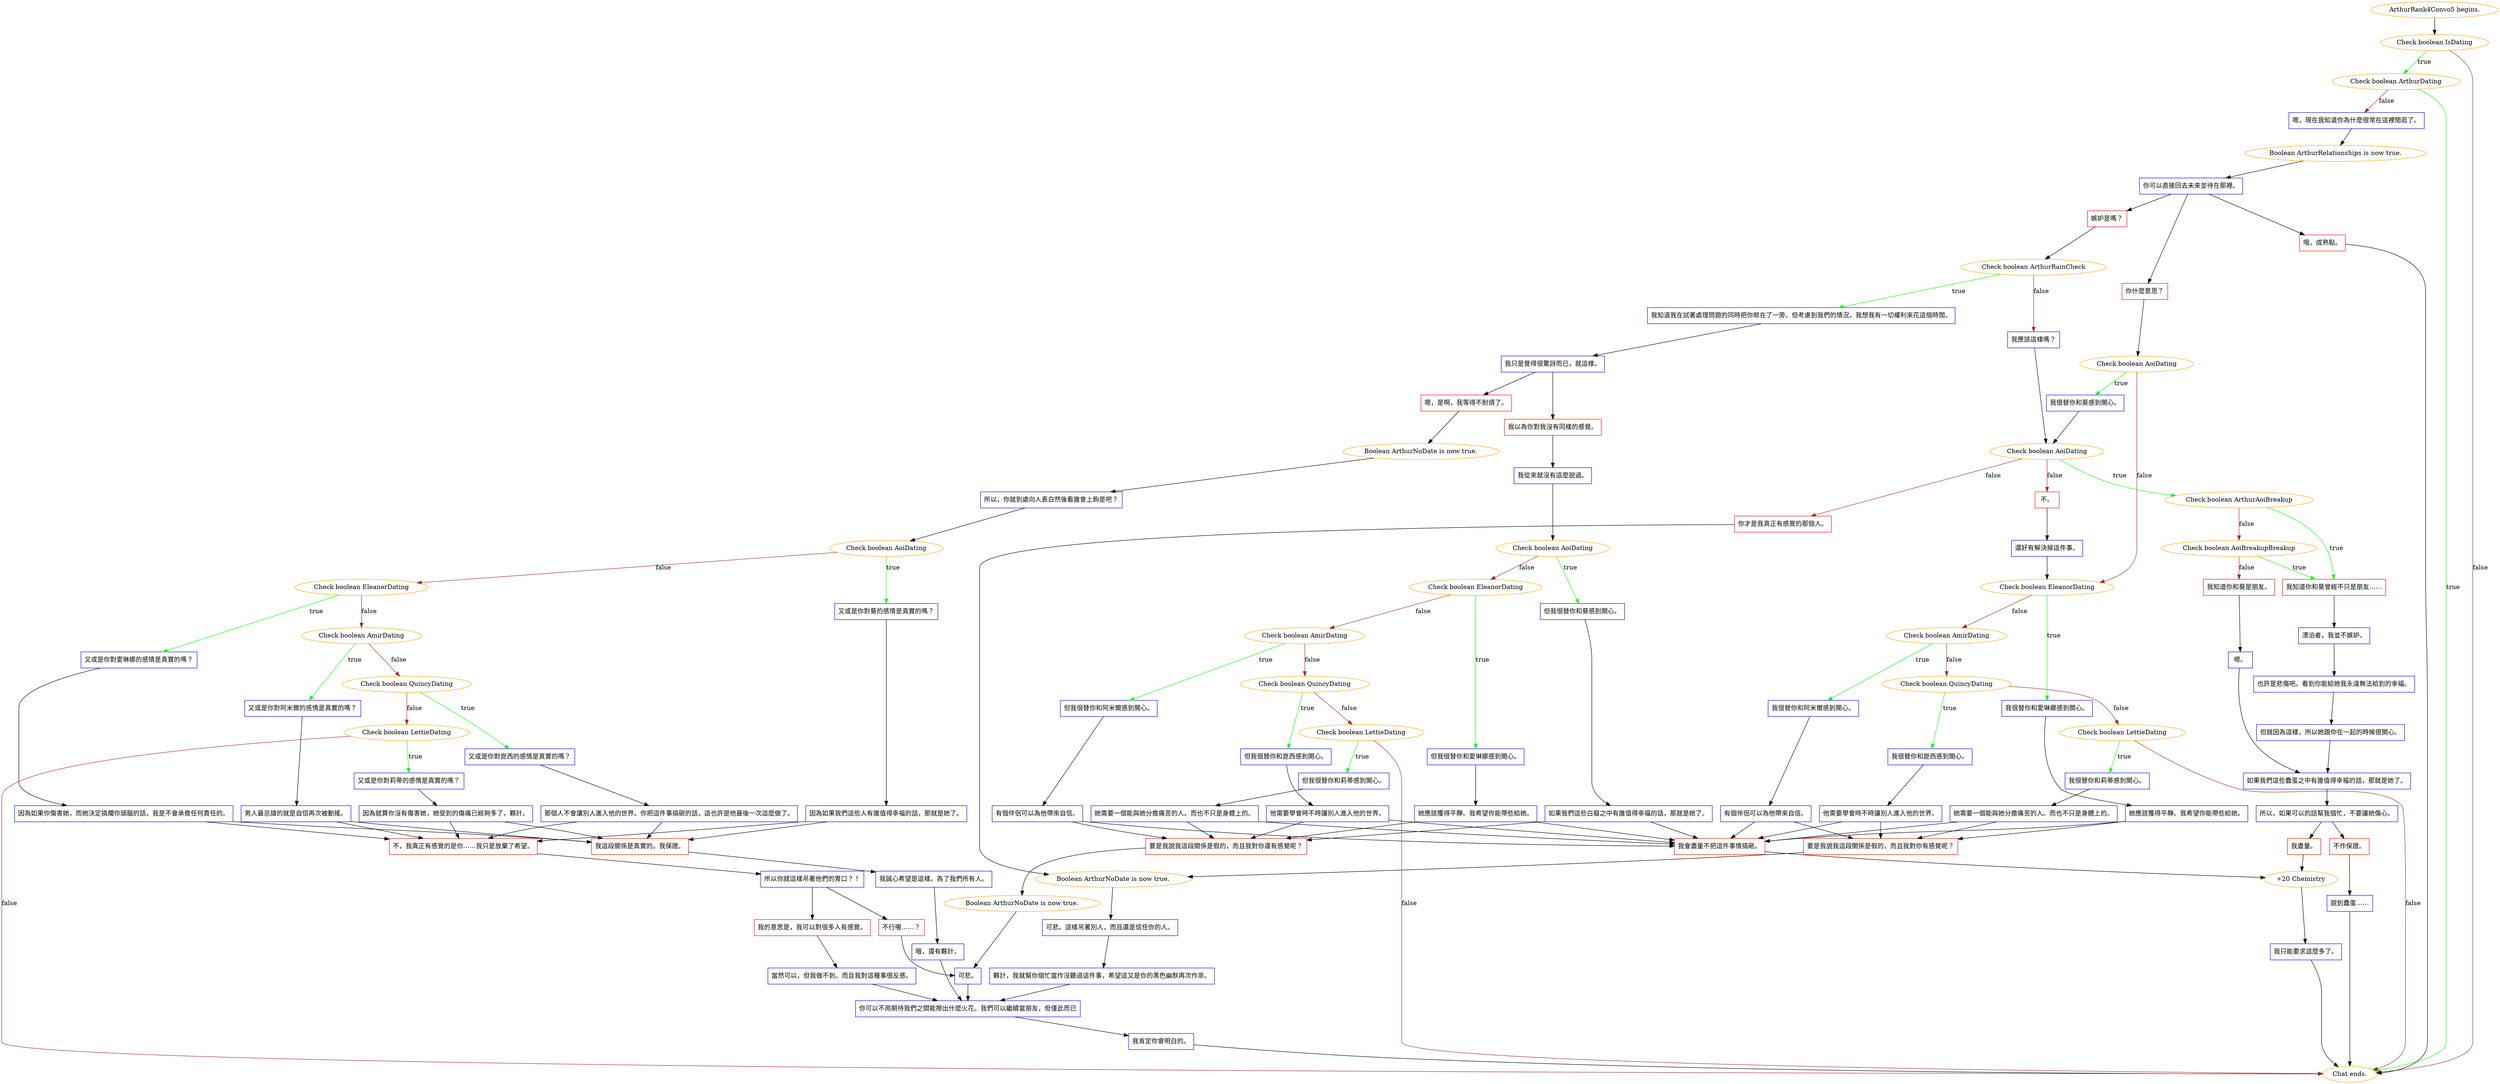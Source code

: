 digraph {
	"ArthurRank4Convo5 begins." [color=orange];
		"ArthurRank4Convo5 begins." -> j2018845881;
	j2018845881 [label="Check boolean IsDating",color=orange];
		j2018845881 -> j2993237603 [label=true,color=green];
		j2018845881 -> "Chat ends." [label=false,color=brown];
	j2993237603 [label="Check boolean ArthurDating",color=orange];
		j2993237603 -> "Chat ends." [label=true,color=green];
		j2993237603 -> j1224561151 [label=false,color=brown];
	"Chat ends." [color=orange];
	j1224561151 [label="嗯，現在我知道你為什麼很常在這裡閒逛了。",shape=box,color=blue];
		j1224561151 -> j2680285839;
	j2680285839 [label="Boolean ArthurRelationships is now true.",color=orange];
		j2680285839 -> j2095569227;
	j2095569227 [label="你可以直接回去未來並待在那裡。",shape=box,color=blue];
		j2095569227 -> j2640491601;
		j2095569227 -> j1328506841;
		j2095569227 -> j735887448;
	j2640491601 [label="哦，成熟點。",shape=box,color=red];
		j2640491601 -> "Chat ends.";
	j1328506841 [label="嫉妒是嗎？",shape=box,color=red];
		j1328506841 -> j1876090925;
	j735887448 [label="你什麼意思？",shape=box,color=red];
		j735887448 -> j3574252422;
	j1876090925 [label="Check boolean ArthurRainCheck",color=orange];
		j1876090925 -> j3427299560 [label=true,color=green];
		j1876090925 -> j1258504752 [label=false,color=brown];
	j3574252422 [label="Check boolean AoiDating",color=orange];
		j3574252422 -> j3673973826 [label=true,color=green];
		j3574252422 -> j1759626161 [label=false,color=brown];
	j3427299560 [label="我知道我在試著處理問題的同時把你晾在了一旁。但考慮到我們的情況，我想我有一切權利來花這個時間。",shape=box,color=blue];
		j3427299560 -> j677600088;
	j1258504752 [label="我應該這樣嗎？",shape=box,color=blue];
		j1258504752 -> j2279261553;
	j3673973826 [label="我很替你和葵感到開心。",shape=box,color=blue];
		j3673973826 -> j2279261553;
	j1759626161 [label="Check boolean EleanorDating",color=orange];
		j1759626161 -> j798199792 [label=true,color=green];
		j1759626161 -> j4274557196 [label=false,color=brown];
	j677600088 [label="我只是覺得很驚訝而已，就這樣。",shape=box,color=blue];
		j677600088 -> j2259041420;
		j677600088 -> j3681409540;
	j2279261553 [label="Check boolean AoiDating",color=orange];
		j2279261553 -> j1863277533 [label=true,color=green];
		j2279261553 -> j2412794434 [label=false,color=brown];
		j2279261553 -> j3095832721 [label=false,color=brown];
	j798199792 [label="我很替你和愛琳娜感到開心。",shape=box,color=blue];
		j798199792 -> j2077756742;
	j4274557196 [label="Check boolean AmirDating",color=orange];
		j4274557196 -> j1700292632 [label=true,color=green];
		j4274557196 -> j1675108729 [label=false,color=brown];
	j2259041420 [label="我以為你對我沒有同樣的感覺。",shape=box,color=red];
		j2259041420 -> j1254628385;
	j3681409540 [label="嗯，是啊，我等得不耐煩了。",shape=box,color=red];
		j3681409540 -> j14380557;
	j1863277533 [label="Check boolean ArthurAoiBreakup",color=orange];
		j1863277533 -> j3076036577 [label=true,color=green];
		j1863277533 -> j1641706424 [label=false,color=brown];
	j2412794434 [label="不。",shape=box,color=red];
		j2412794434 -> j2580729895;
	j3095832721 [label="你才是我真正有感覺的那個人。",shape=box,color=red];
		j3095832721 -> j3535132206;
	j2077756742 [label="她應該獲得平靜。我希望你能帶些給她。",shape=box,color=blue];
		j2077756742 -> j311572960;
		j2077756742 -> j3217446222;
	j1700292632 [label="我很替你和阿米爾感到開心。",shape=box,color=blue];
		j1700292632 -> j3964127865;
	j1675108729 [label="Check boolean QuincyDating",color=orange];
		j1675108729 -> j3469862915 [label=true,color=green];
		j1675108729 -> j3895399393 [label=false,color=brown];
	j1254628385 [label="我從來就沒有這麼說過。",shape=box,color=blue];
		j1254628385 -> j1292584064;
	j14380557 [label="Boolean ArthurNoDate is now true.",color=orange];
		j14380557 -> j307415388;
	j3076036577 [label="我知道你和葵曾經不只是朋友……",shape=box,color=red];
		j3076036577 -> j2555576724;
	j1641706424 [label="Check boolean AoiBreakupBreakup",color=orange];
		j1641706424 -> j3076036577 [label=true,color=green];
		j1641706424 -> j3002446921 [label=false,color=brown];
	j2580729895 [label="還好有解決掉這件事。",shape=box,color=blue];
		j2580729895 -> j1759626161;
	j3535132206 [label="Boolean ArthurNoDate is now true.",color=orange];
		j3535132206 -> j1268854482;
	j311572960 [label="我會盡量不把這件事情搞砸。",shape=box,color=red];
		j311572960 -> j2575365481;
	j3217446222 [label="要是我說我這段關係是假的，而且我對你有感覺呢？",shape=box,color=red];
		j3217446222 -> j3535132206;
	j3964127865 [label="有個伴侶可以為他帶來自信。",shape=box,color=blue];
		j3964127865 -> j311572960;
		j3964127865 -> j3217446222;
	j3469862915 [label="我很替你和崑西感到開心。",shape=box,color=blue];
		j3469862915 -> j2830712497;
	j3895399393 [label="Check boolean LettieDating",color=orange];
		j3895399393 -> j284576684 [label=true,color=green];
		j3895399393 -> "Chat ends." [label=false,color=brown];
	j1292584064 [label="Check boolean AoiDating",color=orange];
		j1292584064 -> j228704486 [label=true,color=green];
		j1292584064 -> j1044422633 [label=false,color=brown];
	j307415388 [label="所以，你就到處向人表白然後看誰會上鉤是吧？",shape=box,color=blue];
		j307415388 -> j2578975380;
	j2555576724 [label="漂泊者，我並不嫉妒。",shape=box,color=blue];
		j2555576724 -> j3770967026;
	j3002446921 [label="我知道你和葵是朋友。",shape=box,color=red];
		j3002446921 -> j2722170070;
	j1268854482 [label="可悲。這樣吊著別人，而且還是信任你的人。",shape=box,color=blue];
		j1268854482 -> j1772837505;
	j2575365481 [label="+20 Chemistry",color=orange];
		j2575365481 -> j933650862;
	j2830712497 [label="他需要學會時不時讓別人進入他的世界。",shape=box,color=blue];
		j2830712497 -> j311572960;
		j2830712497 -> j3217446222;
	j284576684 [label="我很替你和莉蒂感到開心。",shape=box,color=blue];
		j284576684 -> j90204283;
	j228704486 [label="但我很替你和葵感到開心。",shape=box,color=blue];
		j228704486 -> j2621054590;
	j1044422633 [label="Check boolean EleanorDating",color=orange];
		j1044422633 -> j3426901150 [label=true,color=green];
		j1044422633 -> j2191467577 [label=false,color=brown];
	j2578975380 [label="Check boolean AoiDating",color=orange];
		j2578975380 -> j3954856356 [label=true,color=green];
		j2578975380 -> j1553816266 [label=false,color=brown];
	j3770967026 [label="也許是悲傷吧。看到你能給她我永遠無法給到的幸福。",shape=box,color=blue];
		j3770967026 -> j3882368211;
	j2722170070 [label="嗯。",shape=box,color=blue];
		j2722170070 -> j3965092113;
	j1772837505 [label="夥計，我就幫你個忙當作沒聽過這件事，希望這又是你的黑色幽默再次作祟。",shape=box,color=blue];
		j1772837505 -> j1149309500;
	j933650862 [label="我只能要求這麼多了。",shape=box,color=blue];
		j933650862 -> "Chat ends.";
	j90204283 [label="她需要一個能與她分擔痛苦的人。而也不只是身體上的。",shape=box,color=blue];
		j90204283 -> j311572960;
		j90204283 -> j3217446222;
	j2621054590 [label="如果我們這些白癡之中有誰值得幸福的話，那就是她了。",shape=box,color=blue];
		j2621054590 -> j311572960;
		j2621054590 -> j3703918694;
	j3426901150 [label="但我很替你和愛琳娜感到開心。",shape=box,color=blue];
		j3426901150 -> j1517737838;
	j2191467577 [label="Check boolean AmirDating",color=orange];
		j2191467577 -> j599938778 [label=true,color=green];
		j2191467577 -> j3786569169 [label=false,color=brown];
	j3954856356 [label="又或是你對葵的感情是真實的嗎？",shape=box,color=blue];
		j3954856356 -> j1010866288;
	j1553816266 [label="Check boolean EleanorDating",color=orange];
		j1553816266 -> j1229901600 [label=true,color=green];
		j1553816266 -> j2704905820 [label=false,color=brown];
	j3882368211 [label="但就因為這樣，所以她跟你在一起的時候很開心。",shape=box,color=blue];
		j3882368211 -> j3965092113;
	j3965092113 [label="如果我們這些蠢蛋之中有誰值得幸福的話，那就是她了。",shape=box,color=blue];
		j3965092113 -> j3628805685;
	j1149309500 [label="你可以不用期待我們之間能擦出什麼火花。我們可以繼續當朋友，但僅此而已",shape=box,color=blue];
		j1149309500 -> j4207951371;
	j3703918694 [label="要是我說我這段關係是假的，而且我對你還有感覺呢？",shape=box,color=red];
		j3703918694 -> j2011642910;
	j1517737838 [label="她應該獲得平靜。我希望你能帶些給她。",shape=box,color=blue];
		j1517737838 -> j311572960;
		j1517737838 -> j3703918694;
	j599938778 [label="但我很替你和阿米爾感到開心。",shape=box,color=blue];
		j599938778 -> j1460633157;
	j3786569169 [label="Check boolean QuincyDating",color=orange];
		j3786569169 -> j1267010613 [label=true,color=green];
		j3786569169 -> j500909637 [label=false,color=brown];
	j1010866288 [label="因為如果我們這些人有誰值得幸福的話，那就是她了。",shape=box,color=blue];
		j1010866288 -> j1603932465;
		j1010866288 -> j3770642899;
	j1229901600 [label="又或是你對愛琳娜的感情是真實的嗎？",shape=box,color=blue];
		j1229901600 -> j4225847446;
	j2704905820 [label="Check boolean AmirDating",color=orange];
		j2704905820 -> j2548795032 [label=true,color=green];
		j2704905820 -> j1535484838 [label=false,color=brown];
	j3628805685 [label="所以，如果可以的話幫我個忙，不要讓她傷心。",shape=box,color=blue];
		j3628805685 -> j638193670;
		j3628805685 -> j1790266739;
	j4207951371 [label="我肯定你會明白的。",shape=box,color=blue];
		j4207951371 -> "Chat ends.";
	j2011642910 [label="Boolean ArthurNoDate is now true.",color=orange];
		j2011642910 -> j2753258617;
	j1460633157 [label="有個伴侶可以為他帶來自信。",shape=box,color=blue];
		j1460633157 -> j311572960;
		j1460633157 -> j3703918694;
	j1267010613 [label="但我很替你和崑西感到開心。",shape=box,color=blue];
		j1267010613 -> j468409603;
	j500909637 [label="Check boolean LettieDating",color=orange];
		j500909637 -> j3586104063 [label=true,color=green];
		j500909637 -> "Chat ends." [label=false,color=brown];
	j1603932465 [label="我這段關係是真實的。我保證。",shape=box,color=red];
		j1603932465 -> j1294197118;
	j3770642899 [label="不，我真正有感覺的是你……我只是放棄了希望。",shape=box,color=red];
		j3770642899 -> j2679399636;
	j4225847446 [label="因為如果你傷害她，而她決定搞爛你頭腦的話，我是不會承擔任何責任的。",shape=box,color=blue];
		j4225847446 -> j1603932465;
		j4225847446 -> j3770642899;
	j2548795032 [label="又或是你對阿米爾的感情是真實的嗎？",shape=box,color=blue];
		j2548795032 -> j1959114284;
	j1535484838 [label="Check boolean QuincyDating",color=orange];
		j1535484838 -> j1183286419 [label=true,color=green];
		j1535484838 -> j2093702655 [label=false,color=brown];
	j638193670 [label="我盡量。",shape=box,color=red];
		j638193670 -> j2575365481;
	j1790266739 [label="不作保證。",shape=box,color=red];
		j1790266739 -> j890715796;
	j2753258617 [label="可悲。",shape=box,color=blue];
		j2753258617 -> j1149309500;
	j468409603 [label="他需要學會時不時讓別人進入他的世界。",shape=box,color=blue];
		j468409603 -> j311572960;
		j468409603 -> j3703918694;
	j3586104063 [label="但我很替你和莉蒂感到開心。",shape=box,color=blue];
		j3586104063 -> j2005077303;
	j1294197118 [label="我誠心希望是這樣。為了我們所有人。",shape=box,color=blue];
		j1294197118 -> j3979192438;
	j2679399636 [label="所以你就這樣吊著他們的胃口？！",shape=box,color=blue];
		j2679399636 -> j4110126561;
		j2679399636 -> j973132827;
	j1959114284 [label="男人最忌諱的就是自信再次被動搖。",shape=box,color=blue];
		j1959114284 -> j1603932465;
		j1959114284 -> j3770642899;
	j1183286419 [label="又或是你對崑西的感情是真實的嗎？",shape=box,color=blue];
		j1183286419 -> j1660042644;
	j2093702655 [label="Check boolean LettieDating",color=orange];
		j2093702655 -> j4189838073 [label=true,color=green];
		j2093702655 -> "Chat ends." [label=false,color=brown];
	j890715796 [label="說到蠢蛋……",shape=box,color=blue];
		j890715796 -> "Chat ends.";
	j2005077303 [label="她需要一個能與她分擔痛苦的人。而也不只是身體上的。",shape=box,color=blue];
		j2005077303 -> j311572960;
		j2005077303 -> j3703918694;
	j3979192438 [label="哦，還有夥計，",shape=box,color=blue];
		j3979192438 -> j1149309500;
	j4110126561 [label="我的意思是，我可以對很多人有感覺。",shape=box,color=red];
		j4110126561 -> j2590901924;
	j973132827 [label="不行喔……？",shape=box,color=red];
		j973132827 -> j2753258617;
	j1660042644 [label="那個人不會讓別人進入他的世界。你把這件事搞砸的話，這也許是他最後一次這麼做了。",shape=box,color=blue];
		j1660042644 -> j1603932465;
		j1660042644 -> j3770642899;
	j4189838073 [label="又或是你對莉蒂的感情是真實的嗎？",shape=box,color=blue];
		j4189838073 -> j3459970775;
	j2590901924 [label="當然可以，但我做不到。而且我對這種事很反感。",shape=box,color=blue];
		j2590901924 -> j1149309500;
	j3459970775 [label="因為就算你沒有傷害她，她受到的傷痛已經夠多了，夥計。",shape=box,color=blue];
		j3459970775 -> j1603932465;
		j3459970775 -> j3770642899;
}
